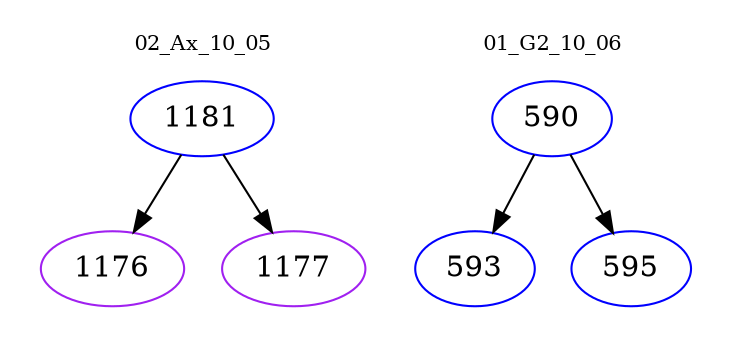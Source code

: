 digraph{
subgraph cluster_0 {
color = white
label = "02_Ax_10_05";
fontsize=10;
T0_1181 [label="1181", color="blue"]
T0_1181 -> T0_1176 [color="black"]
T0_1176 [label="1176", color="purple"]
T0_1181 -> T0_1177 [color="black"]
T0_1177 [label="1177", color="purple"]
}
subgraph cluster_1 {
color = white
label = "01_G2_10_06";
fontsize=10;
T1_590 [label="590", color="blue"]
T1_590 -> T1_593 [color="black"]
T1_593 [label="593", color="blue"]
T1_590 -> T1_595 [color="black"]
T1_595 [label="595", color="blue"]
}
}
